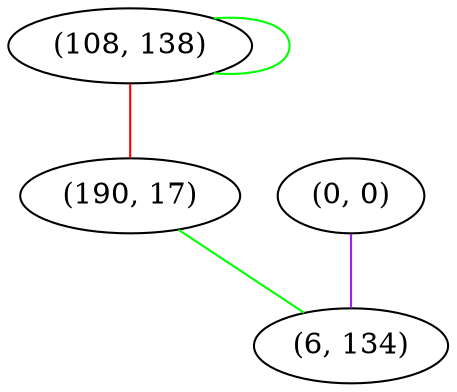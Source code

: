 graph "" {
"(108, 138)";
"(190, 17)";
"(0, 0)";
"(6, 134)";
"(108, 138)" -- "(108, 138)"  [color=green, key=0, weight=2];
"(108, 138)" -- "(190, 17)"  [color=red, key=0, weight=1];
"(190, 17)" -- "(6, 134)"  [color=green, key=0, weight=2];
"(0, 0)" -- "(6, 134)"  [color=purple, key=0, weight=4];
}
